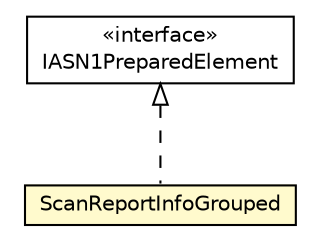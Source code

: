 #!/usr/local/bin/dot
#
# Class diagram 
# Generated by UMLGraph version R5_6-24-gf6e263 (http://www.umlgraph.org/)
#

digraph G {
	edge [fontname="Helvetica",fontsize=10,labelfontname="Helvetica",labelfontsize=10];
	node [fontname="Helvetica",fontsize=10,shape=plaintext];
	nodesep=0.25;
	ranksep=0.5;
	// org.universAAL.lddi.lib.ieeex73std.org.bn.coders.IASN1PreparedElement
	c296607 [label=<<table title="org.universAAL.lddi.lib.ieeex73std.org.bn.coders.IASN1PreparedElement" border="0" cellborder="1" cellspacing="0" cellpadding="2" port="p" href="../../org/bn/coders/IASN1PreparedElement.html">
		<tr><td><table border="0" cellspacing="0" cellpadding="1">
<tr><td align="center" balign="center"> &#171;interface&#187; </td></tr>
<tr><td align="center" balign="center"> IASN1PreparedElement </td></tr>
		</table></td></tr>
		</table>>, URL="../../org/bn/coders/IASN1PreparedElement.html", fontname="Helvetica", fontcolor="black", fontsize=10.0];
	// org.universAAL.lddi.lib.ieeex73std.x73.p20601.ScanReportInfoGrouped
	c296742 [label=<<table title="org.universAAL.lddi.lib.ieeex73std.x73.p20601.ScanReportInfoGrouped" border="0" cellborder="1" cellspacing="0" cellpadding="2" port="p" bgcolor="lemonChiffon" href="./ScanReportInfoGrouped.html">
		<tr><td><table border="0" cellspacing="0" cellpadding="1">
<tr><td align="center" balign="center"> ScanReportInfoGrouped </td></tr>
		</table></td></tr>
		</table>>, URL="./ScanReportInfoGrouped.html", fontname="Helvetica", fontcolor="black", fontsize=10.0];
	//org.universAAL.lddi.lib.ieeex73std.x73.p20601.ScanReportInfoGrouped implements org.universAAL.lddi.lib.ieeex73std.org.bn.coders.IASN1PreparedElement
	c296607:p -> c296742:p [dir=back,arrowtail=empty,style=dashed];
}

